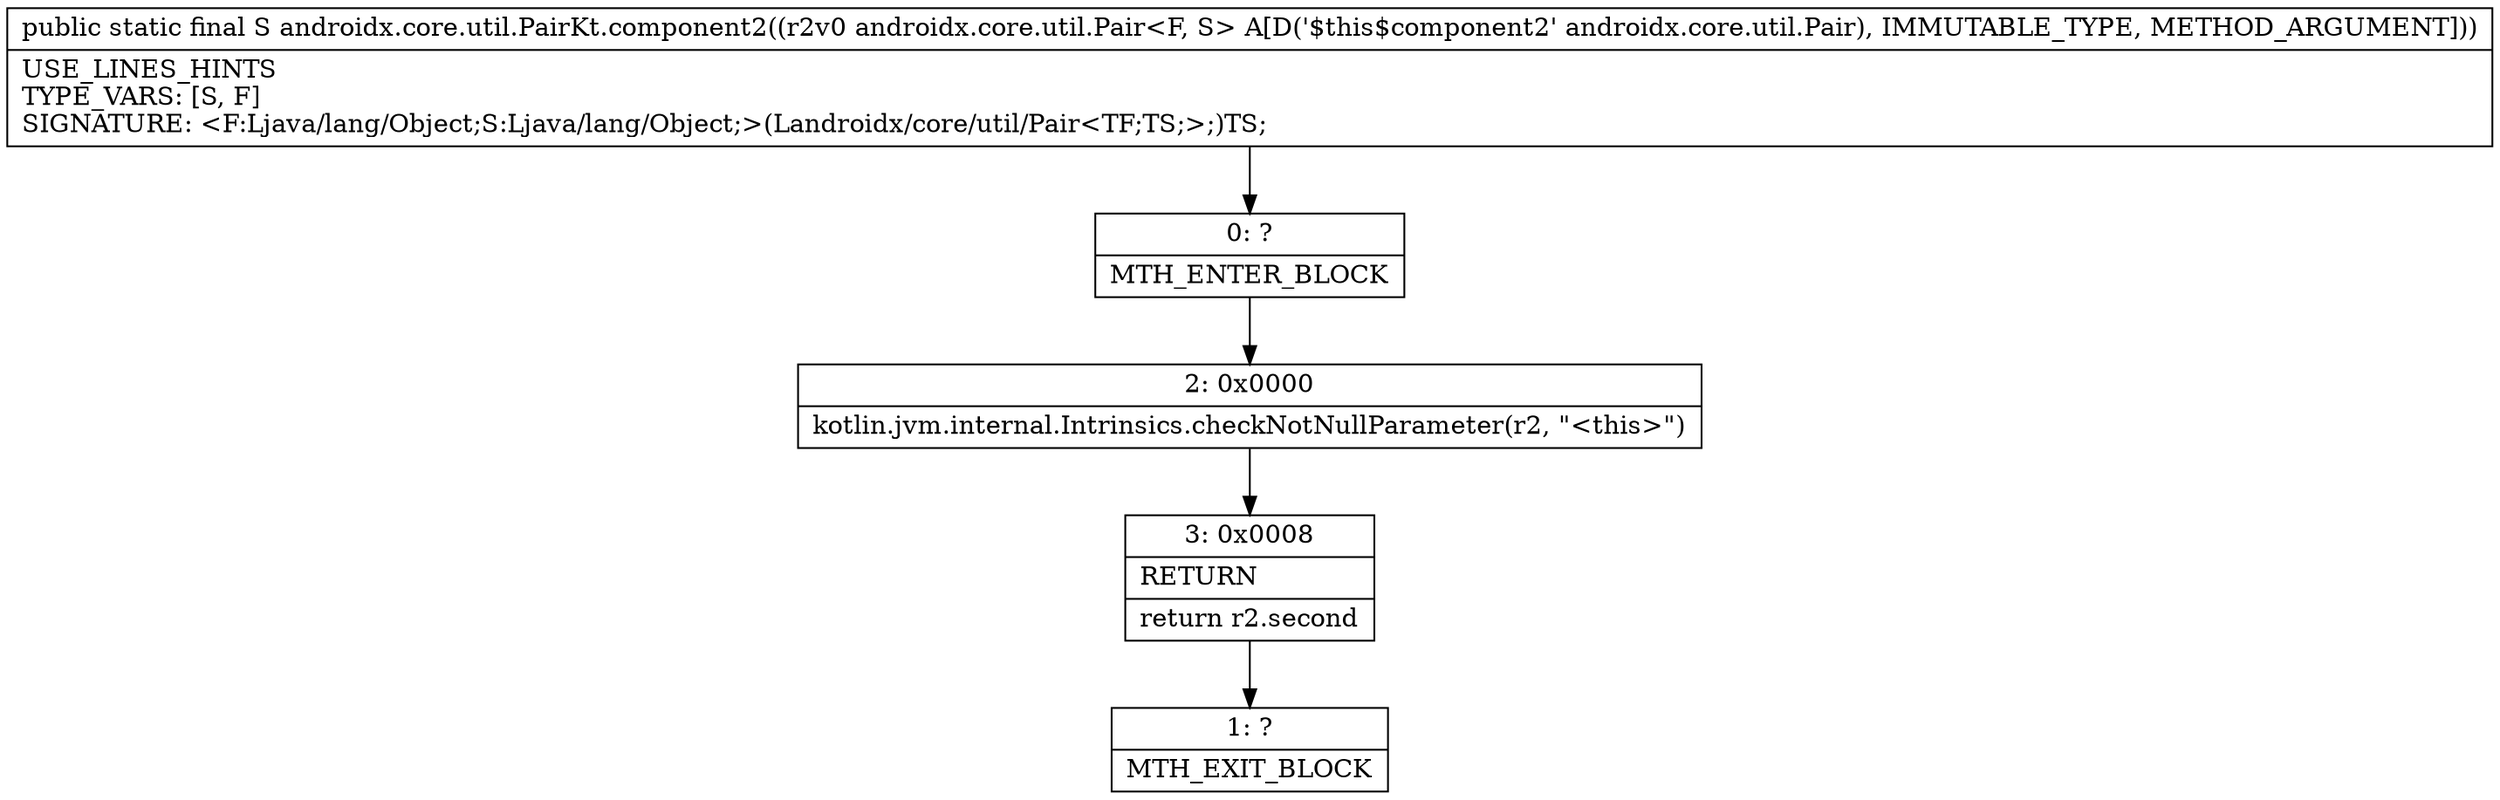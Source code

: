 digraph "CFG forandroidx.core.util.PairKt.component2(Landroidx\/core\/util\/Pair;)Ljava\/lang\/Object;" {
Node_0 [shape=record,label="{0\:\ ?|MTH_ENTER_BLOCK\l}"];
Node_2 [shape=record,label="{2\:\ 0x0000|kotlin.jvm.internal.Intrinsics.checkNotNullParameter(r2, \"\<this\>\")\l}"];
Node_3 [shape=record,label="{3\:\ 0x0008|RETURN\l|return r2.second\l}"];
Node_1 [shape=record,label="{1\:\ ?|MTH_EXIT_BLOCK\l}"];
MethodNode[shape=record,label="{public static final S androidx.core.util.PairKt.component2((r2v0 androidx.core.util.Pair\<F, S\> A[D('$this$component2' androidx.core.util.Pair), IMMUTABLE_TYPE, METHOD_ARGUMENT]))  | USE_LINES_HINTS\lTYPE_VARS: [S, F]\lSIGNATURE: \<F:Ljava\/lang\/Object;S:Ljava\/lang\/Object;\>(Landroidx\/core\/util\/Pair\<TF;TS;\>;)TS;\l}"];
MethodNode -> Node_0;Node_0 -> Node_2;
Node_2 -> Node_3;
Node_3 -> Node_1;
}

